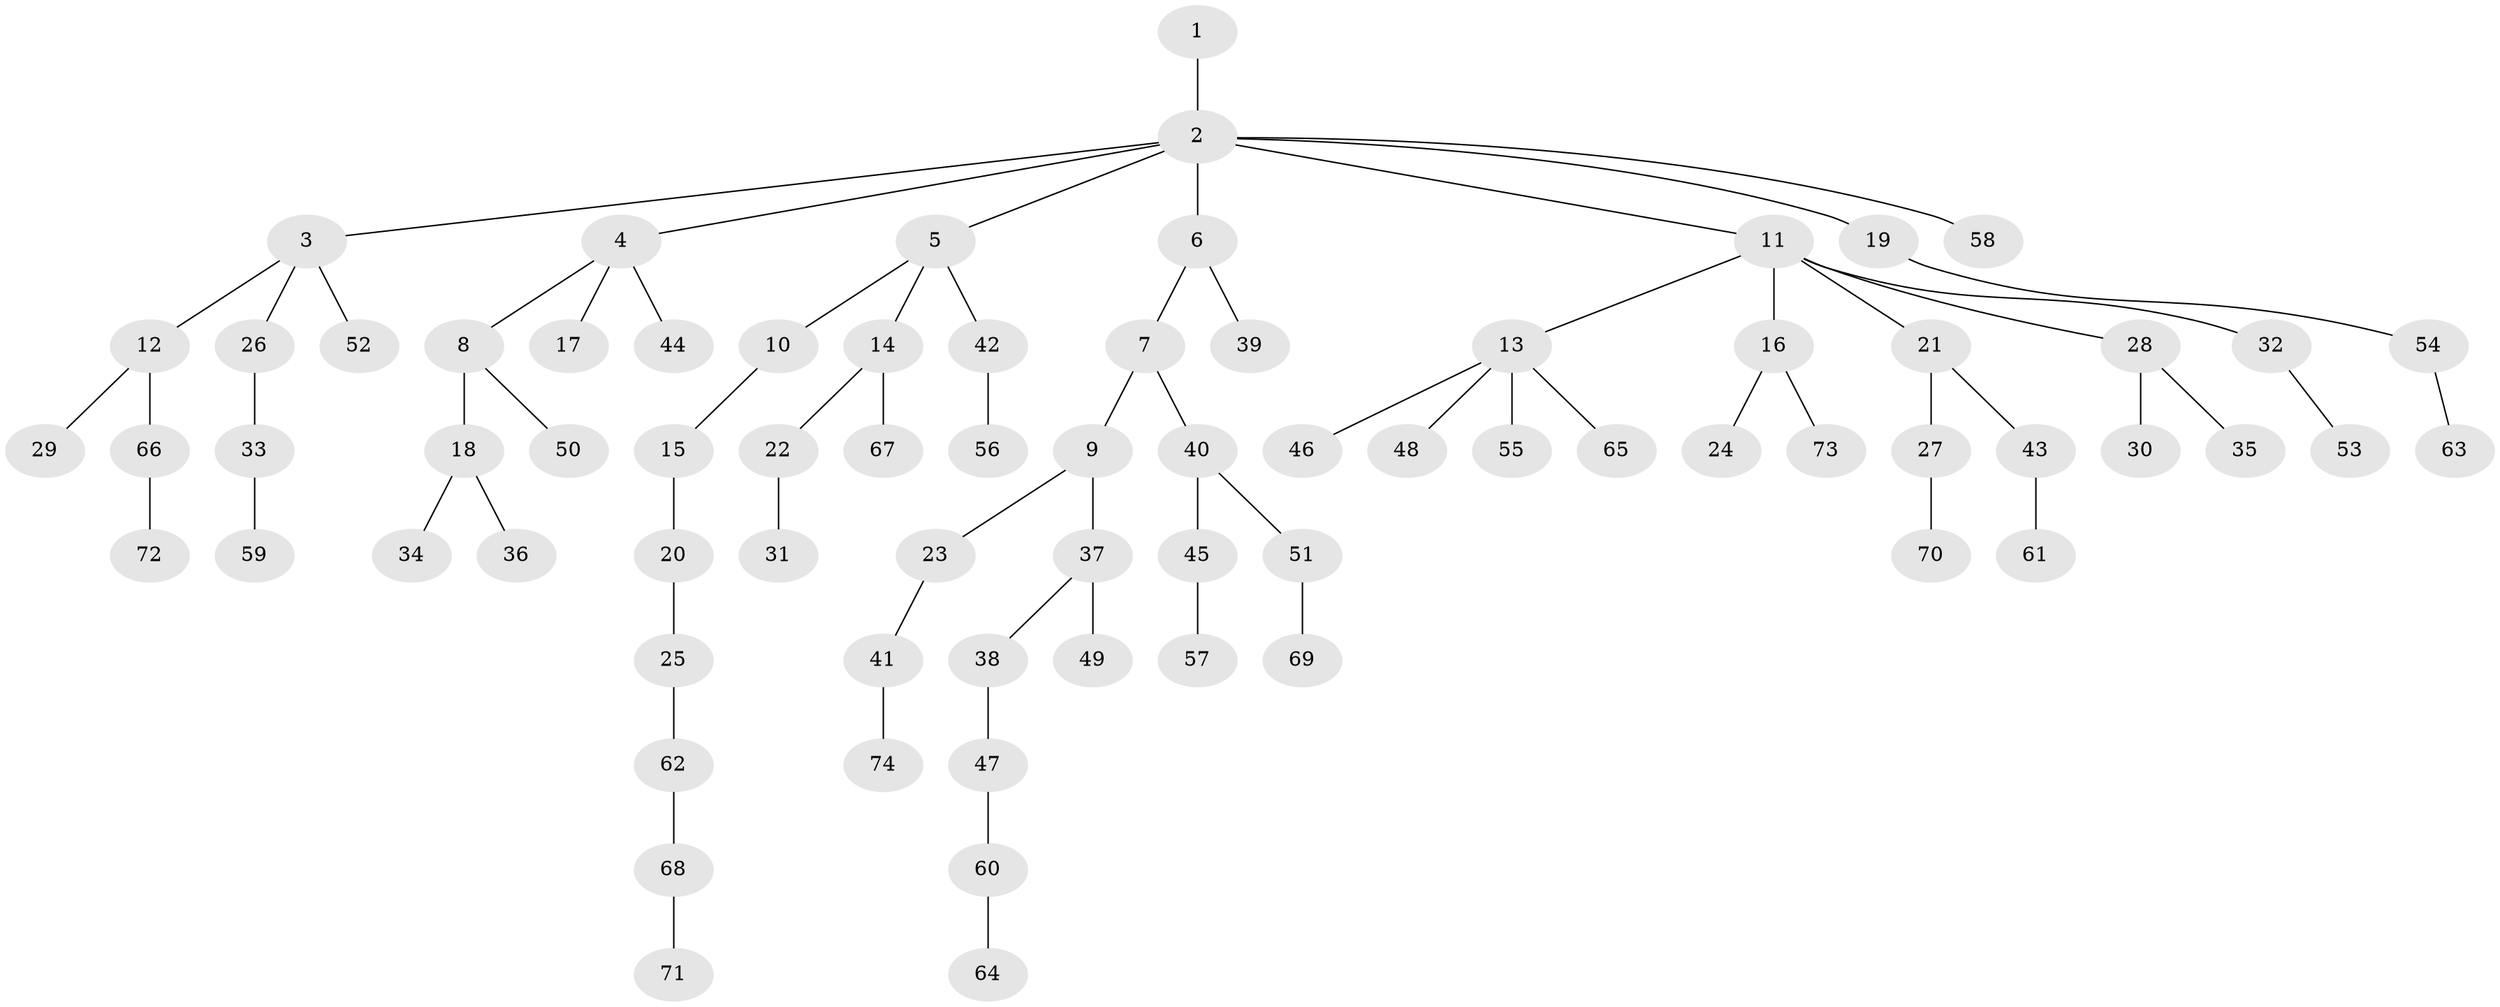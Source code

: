 // coarse degree distribution, {4: 0.08108108108108109, 2: 0.21621621621621623, 7: 0.05405405405405406, 1: 0.5675675675675675, 3: 0.08108108108108109}
// Generated by graph-tools (version 1.1) at 2025/37/03/04/25 23:37:25]
// undirected, 74 vertices, 73 edges
graph export_dot {
  node [color=gray90,style=filled];
  1;
  2;
  3;
  4;
  5;
  6;
  7;
  8;
  9;
  10;
  11;
  12;
  13;
  14;
  15;
  16;
  17;
  18;
  19;
  20;
  21;
  22;
  23;
  24;
  25;
  26;
  27;
  28;
  29;
  30;
  31;
  32;
  33;
  34;
  35;
  36;
  37;
  38;
  39;
  40;
  41;
  42;
  43;
  44;
  45;
  46;
  47;
  48;
  49;
  50;
  51;
  52;
  53;
  54;
  55;
  56;
  57;
  58;
  59;
  60;
  61;
  62;
  63;
  64;
  65;
  66;
  67;
  68;
  69;
  70;
  71;
  72;
  73;
  74;
  1 -- 2;
  2 -- 3;
  2 -- 4;
  2 -- 5;
  2 -- 6;
  2 -- 11;
  2 -- 19;
  2 -- 58;
  3 -- 12;
  3 -- 26;
  3 -- 52;
  4 -- 8;
  4 -- 17;
  4 -- 44;
  5 -- 10;
  5 -- 14;
  5 -- 42;
  6 -- 7;
  6 -- 39;
  7 -- 9;
  7 -- 40;
  8 -- 18;
  8 -- 50;
  9 -- 23;
  9 -- 37;
  10 -- 15;
  11 -- 13;
  11 -- 16;
  11 -- 21;
  11 -- 28;
  11 -- 32;
  12 -- 29;
  12 -- 66;
  13 -- 46;
  13 -- 48;
  13 -- 55;
  13 -- 65;
  14 -- 22;
  14 -- 67;
  15 -- 20;
  16 -- 24;
  16 -- 73;
  18 -- 34;
  18 -- 36;
  19 -- 54;
  20 -- 25;
  21 -- 27;
  21 -- 43;
  22 -- 31;
  23 -- 41;
  25 -- 62;
  26 -- 33;
  27 -- 70;
  28 -- 30;
  28 -- 35;
  32 -- 53;
  33 -- 59;
  37 -- 38;
  37 -- 49;
  38 -- 47;
  40 -- 45;
  40 -- 51;
  41 -- 74;
  42 -- 56;
  43 -- 61;
  45 -- 57;
  47 -- 60;
  51 -- 69;
  54 -- 63;
  60 -- 64;
  62 -- 68;
  66 -- 72;
  68 -- 71;
}
